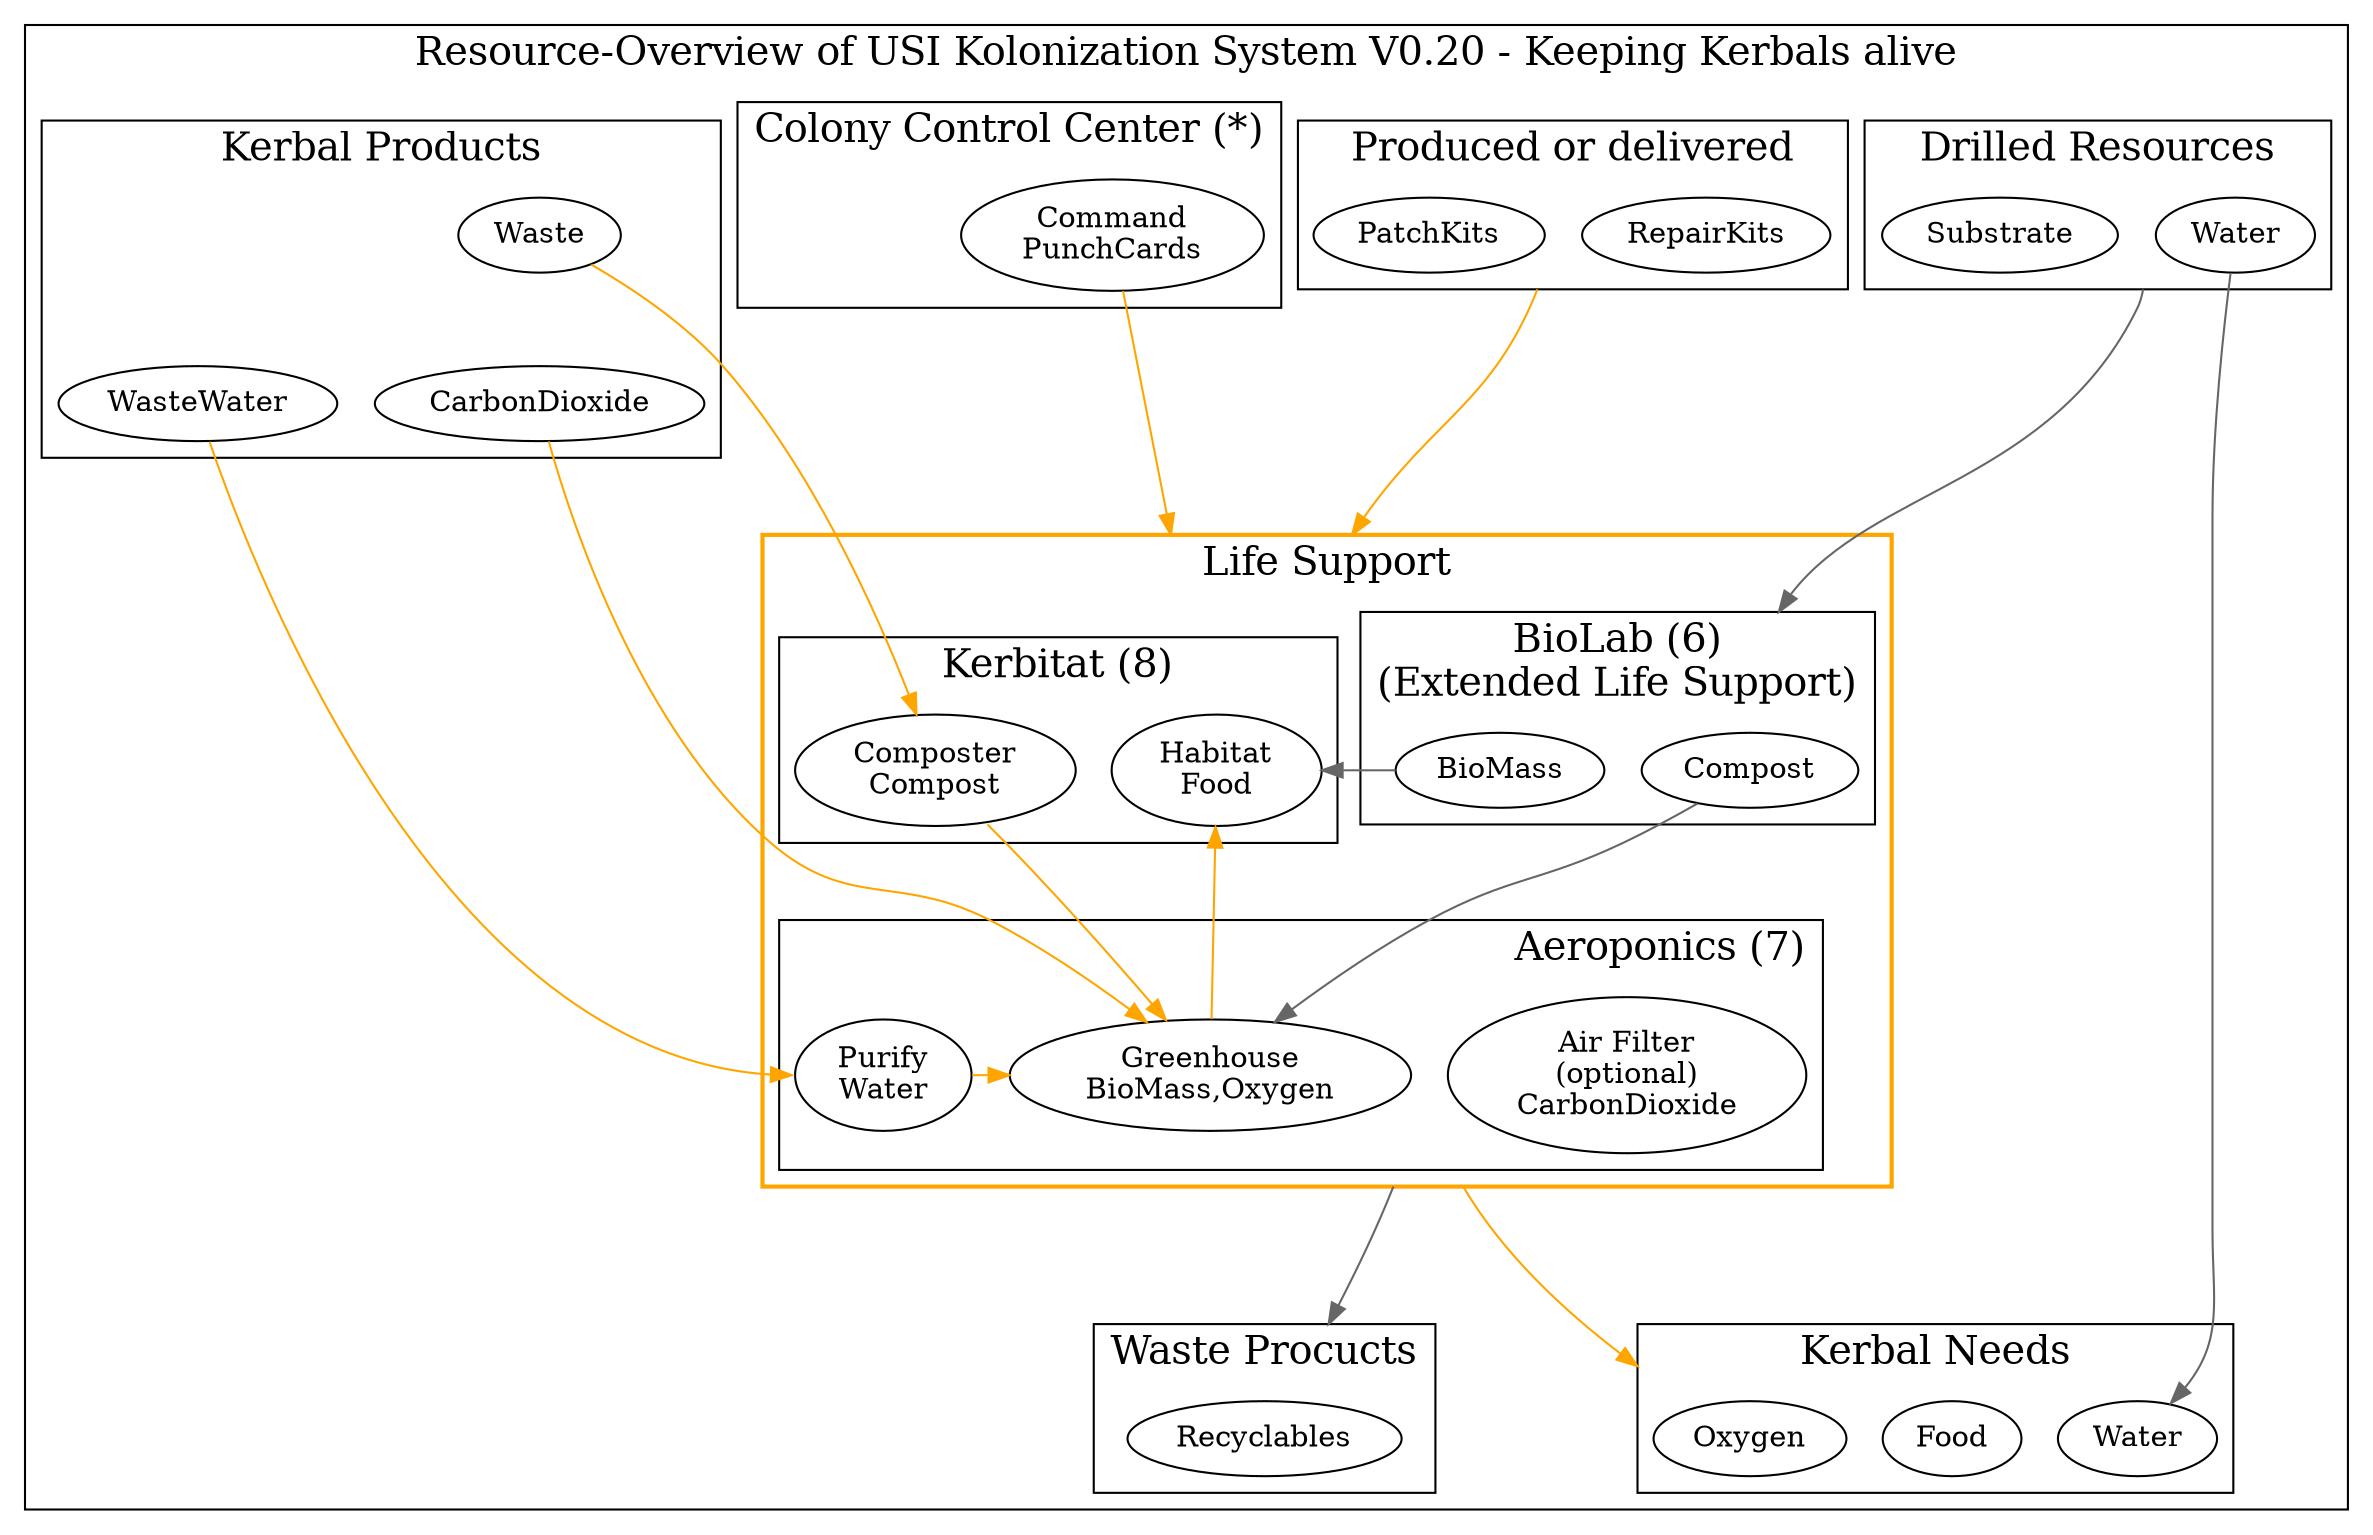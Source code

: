 /* -*- coding: utf-8; -*-
Overview over USI Kolonization System Resources
Copyright 2014 By Mhoram

This Work may be distributed under the Creative Commons
Attribution-ShareAlike 4.0 International or Creative Commons
Attribution-NonCommercial-ShareAlike 4.0 International License as you
chose.

*/

# dot -Tpdf -o LifeSupport.pdf LifeSupport.dot
# dot -Tpng -o LifeSupport.png LifeSupport.dot

digraph Resources {
    compound=true;

    subgraph clusterLIFE {
        graph [label="Resource-Overview of USI Kolonization System V0.20 - Keeping Kerbals alive" fontsize=19];

        subgraph clusterDRILLS {
            label="Drilled Resources";
            LSubstrate [label="Substrate"];
            Water;
        }

        subgraph clusterProducts {
            label="Produced or delivered";
            PatchKitsL [label="PatchKits"];
            RepairKitsL [label="RepairKits"];
        }

        subgraph clusterCCC {
            label="Colony Control Center (*)";
            Command [label="Command\nPunchCards"];
        }

        subgraph clusterKerbal {
            label="Kerbal Products";
            Waste;
            WasteWater;
            CarbonDioxide;
            Waste -> CarbonDioxide [weight=10,style=invisible,arrowhead=none];
            Waste -> WasteWater [style=invisible,arrowhead=none];
        }

        subgraph clusterKerbalNeeds {
            label="Kerbal Needs";
            Oxygen;
            Food;
            WaterN [label="Water"];
        }

        subgraph clusterLIFESUPPORT {
            label="Life Support";
            color="orange";penwidth=2;
            subgraph  {
                color="black";penwidth=1;
                subgraph clusterKerbitat {
                    label="Kerbitat (8)";
                    Composter [label="Composter\nCompost"];
                    Habitat [label="Habitat\nFood"];
                    {
                        rank = same;
                        rankdir=LR;
                        edge [minlen=0];
                        Composter->Habitat [style=invisible,arrowhead=none];
                    }
                }

                subgraph clusterBIOLAB {
                    label="BioLab (6)\n(Extended Life Support)";
                    BioMass;
                    Compost;
                }
            }

            subgraph clusterAeroponics {
                label="Aeroponics (7)";
                labeljust="r";
                color="black"; penwidth=1;
                "Air Filter" [label="Air Filter\n(optional)\nCarbonDioxide"];
                Greenhouse [label="Greenhouse\nBioMass,Oxygen"];
                Purify [label="Purify\nWater"];
                edge [color="#666666"];

                Purify -> Greenhouse[constraint = false,color=orange];
            }

            edge [minlen=2, color="#666666"];
            Composter -> Greenhouse [tailport=se,color=orange];
            Greenhouse -> Habitat [constraint = false,color=orange];
            BioMass -> Habitat [constraint = false];
            Compost -> Greenhouse;

        }

        subgraph clusterRecyclablesL {
            label="Waste Procucts";
            RecyclablesL [label="Recyclables"];
            Oxygen;
            Food;
        }


        edge [minlen=3, color="#666666"];


        Waste -> Composter [color=orange];
        WasteWater -> Purify [headport=w,color=orange];
        CarbonDioxide -> Greenhouse [color=orange];

        PatchKitsL -> Habitat [lhead=clusterLIFESUPPORT,ltail=clusterProducts,tailport=e,color=orange];
        RepairKitsL -> BioMass [lhead=clusterLIFESUPPORT,style=invisible,arrowhead=none];

        "Air Filter" -> Oxygen [lhead=clusterKerbalNeeds; ltail=clusterLIFESUPPORT,tailport=w,color=orange];
        Water -> WaterN [headport=ne];
#        Water -> Compost [lhead=clusterBIOLAB];
        LSubstrate -> Compost [lhead=clusterBIOLAB,ltail=clusterDRILLS,style=invisible,arrowhead=none];
        Water -> Compost [lhead=clusterBIOLAB,ltail=clusterDRILLS, tailport=nw,headport=n];

        Command -> Habitat [lhead=clusterLIFESUPPORT, weight=2,color=orange];

        Greenhouse -> RecyclablesL [ltail=clusterLIFESUPPORT,lhead=clusterRecyclablesL,tailport=ne];

    }

}

